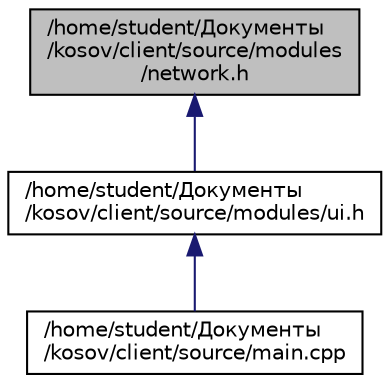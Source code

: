 digraph "/home/student/Документы/kosov/client/source/modules/network.h"
{
 // LATEX_PDF_SIZE
  edge [fontname="Helvetica",fontsize="10",labelfontname="Helvetica",labelfontsize="10"];
  node [fontname="Helvetica",fontsize="10",shape=record];
  Node1 [label="/home/student/Документы\l/kosov/client/source/modules\l/network.h",height=0.2,width=0.4,color="black", fillcolor="grey75", style="filled", fontcolor="black",tooltip="Определения классов для управления сетевым взаимодействием."];
  Node1 -> Node2 [dir="back",color="midnightblue",fontsize="10",style="solid",fontname="Helvetica"];
  Node2 [label="/home/student/Документы\l/kosov/client/source/modules/ui.h",height=0.2,width=0.4,color="black", fillcolor="white", style="filled",URL="$ui_8h.html",tooltip="Определения классов для пользовательского интерфейса."];
  Node2 -> Node3 [dir="back",color="midnightblue",fontsize="10",style="solid",fontname="Helvetica"];
  Node3 [label="/home/student/Документы\l/kosov/client/source/main.cpp",height=0.2,width=0.4,color="black", fillcolor="white", style="filled",URL="$main_8cpp.html",tooltip="Главный файл программы."];
}
